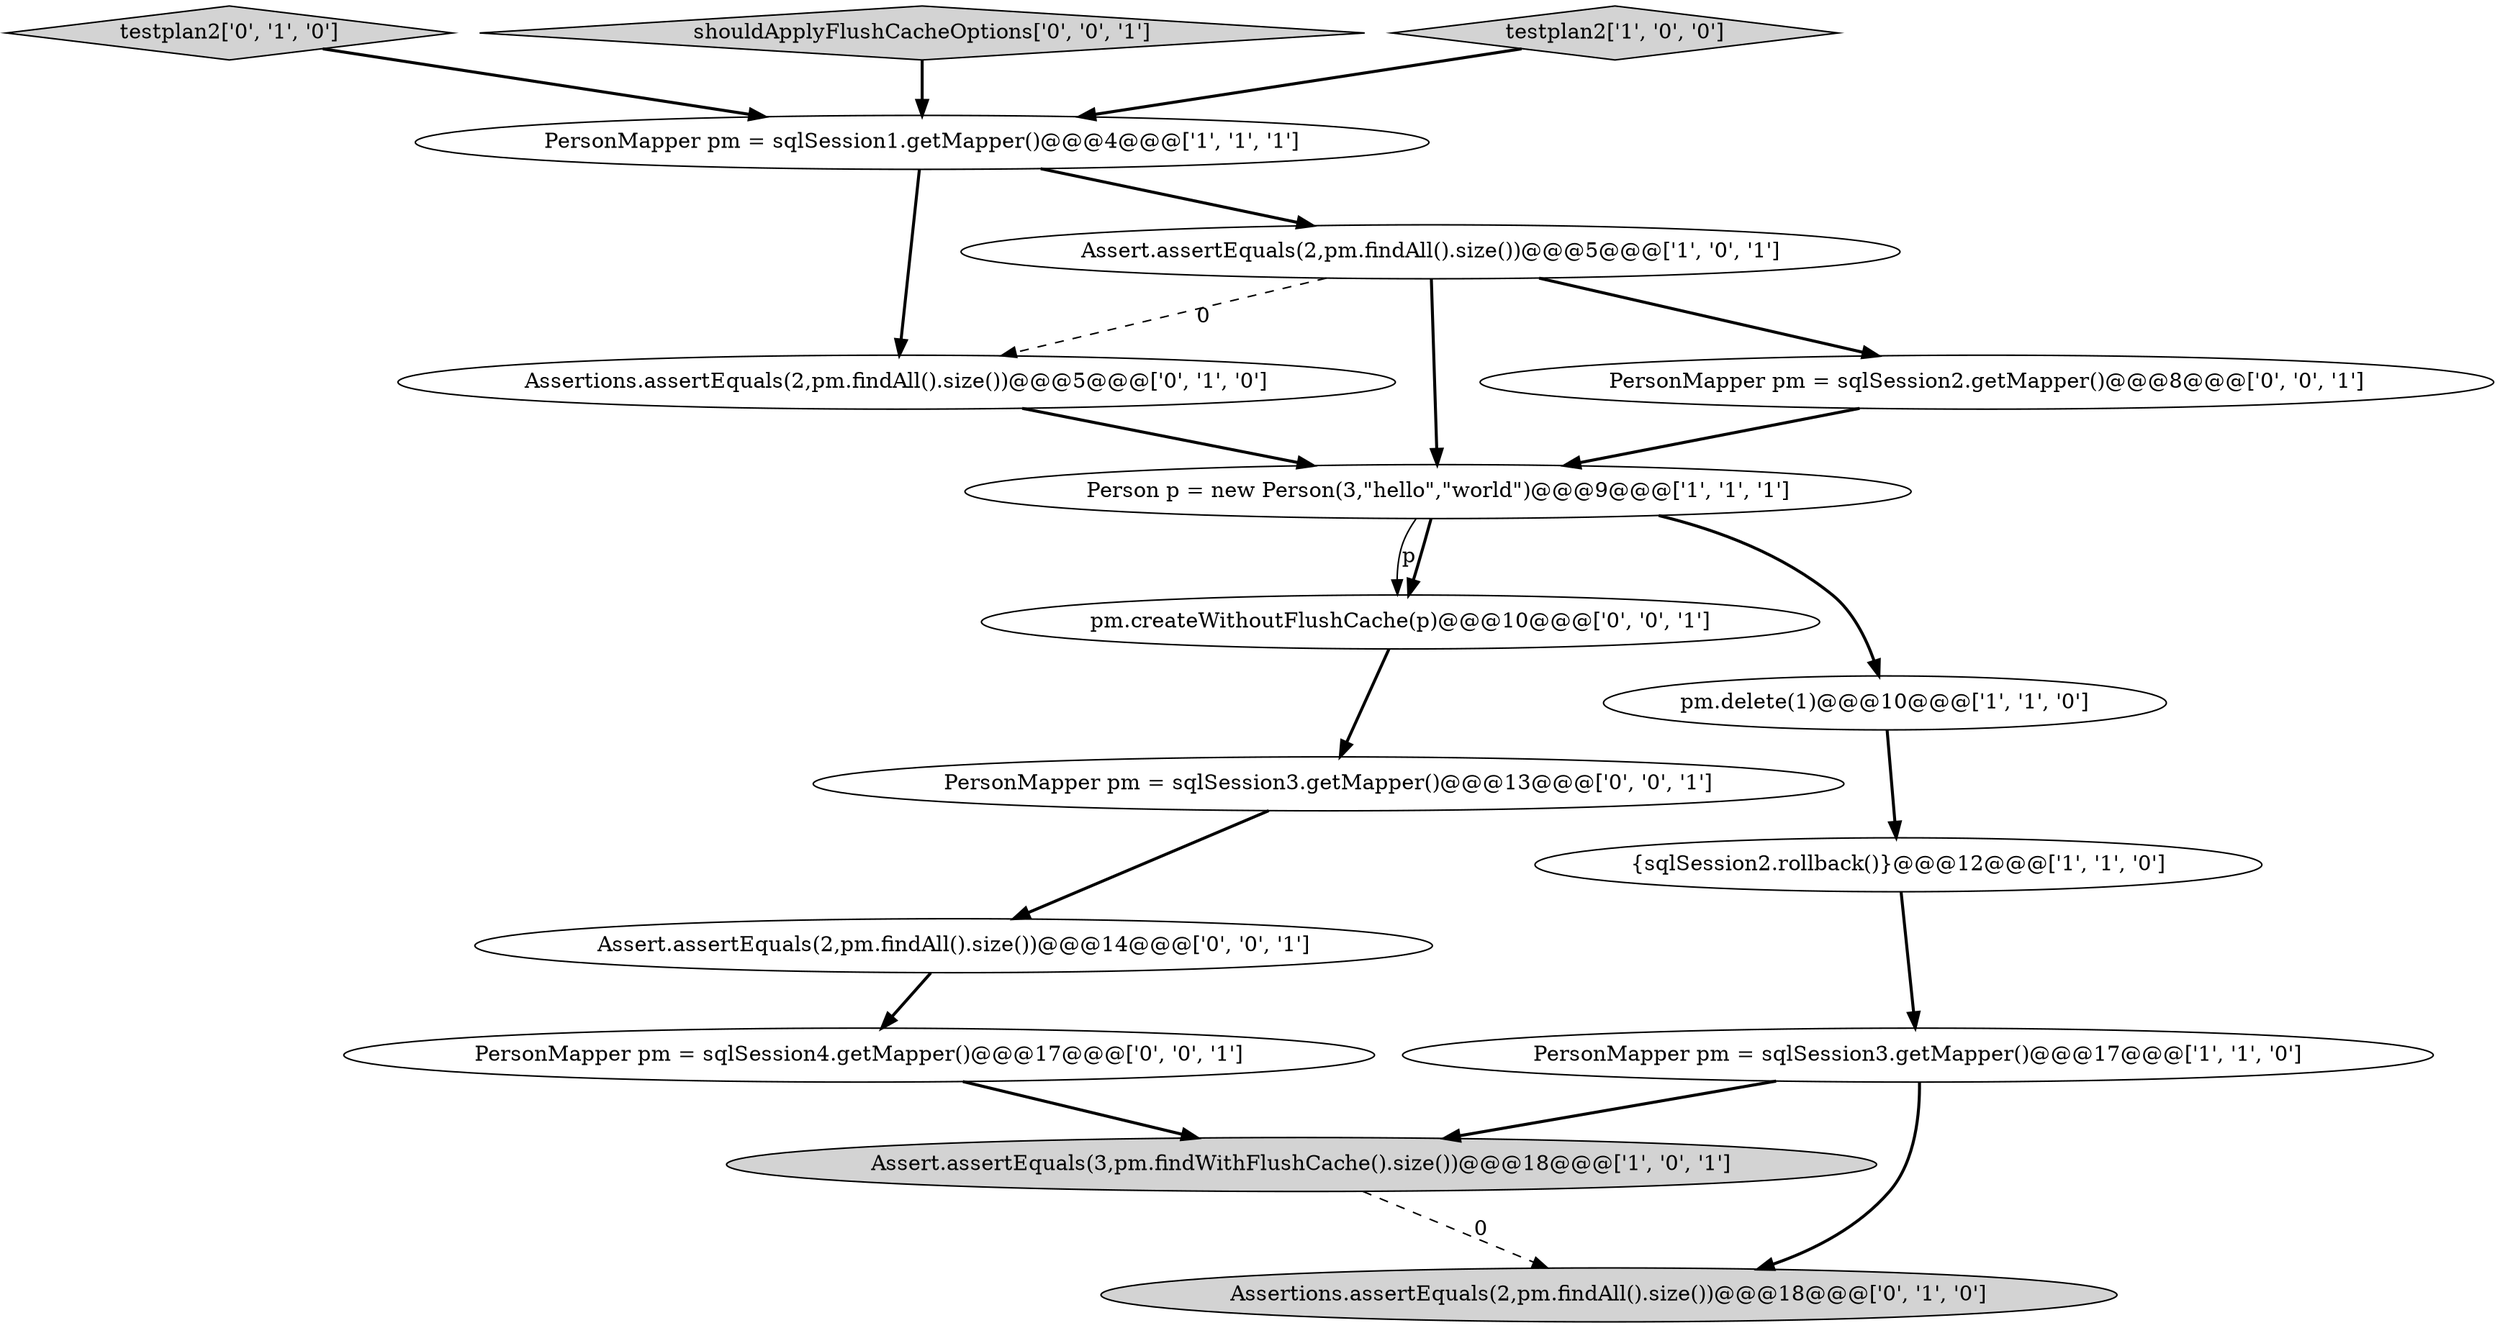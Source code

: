 digraph {
0 [style = filled, label = "Person p = new Person(3,\"hello\",\"world\")@@@9@@@['1', '1', '1']", fillcolor = white, shape = ellipse image = "AAA0AAABBB1BBB"];
5 [style = filled, label = "PersonMapper pm = sqlSession1.getMapper()@@@4@@@['1', '1', '1']", fillcolor = white, shape = ellipse image = "AAA0AAABBB1BBB"];
3 [style = filled, label = "Assert.assertEquals(3,pm.findWithFlushCache().size())@@@18@@@['1', '0', '1']", fillcolor = lightgray, shape = ellipse image = "AAA0AAABBB1BBB"];
8 [style = filled, label = "testplan2['0', '1', '0']", fillcolor = lightgray, shape = diamond image = "AAA0AAABBB2BBB"];
15 [style = filled, label = "Assert.assertEquals(2,pm.findAll().size())@@@14@@@['0', '0', '1']", fillcolor = white, shape = ellipse image = "AAA0AAABBB3BBB"];
10 [style = filled, label = "Assertions.assertEquals(2,pm.findAll().size())@@@5@@@['0', '1', '0']", fillcolor = white, shape = ellipse image = "AAA1AAABBB2BBB"];
2 [style = filled, label = "{sqlSession2.rollback()}@@@12@@@['1', '1', '0']", fillcolor = white, shape = ellipse image = "AAA0AAABBB1BBB"];
6 [style = filled, label = "pm.delete(1)@@@10@@@['1', '1', '0']", fillcolor = white, shape = ellipse image = "AAA0AAABBB1BBB"];
12 [style = filled, label = "shouldApplyFlushCacheOptions['0', '0', '1']", fillcolor = lightgray, shape = diamond image = "AAA0AAABBB3BBB"];
14 [style = filled, label = "PersonMapper pm = sqlSession3.getMapper()@@@13@@@['0', '0', '1']", fillcolor = white, shape = ellipse image = "AAA0AAABBB3BBB"];
1 [style = filled, label = "Assert.assertEquals(2,pm.findAll().size())@@@5@@@['1', '0', '1']", fillcolor = white, shape = ellipse image = "AAA0AAABBB1BBB"];
16 [style = filled, label = "PersonMapper pm = sqlSession4.getMapper()@@@17@@@['0', '0', '1']", fillcolor = white, shape = ellipse image = "AAA0AAABBB3BBB"];
13 [style = filled, label = "PersonMapper pm = sqlSession2.getMapper()@@@8@@@['0', '0', '1']", fillcolor = white, shape = ellipse image = "AAA0AAABBB3BBB"];
9 [style = filled, label = "Assertions.assertEquals(2,pm.findAll().size())@@@18@@@['0', '1', '0']", fillcolor = lightgray, shape = ellipse image = "AAA1AAABBB2BBB"];
11 [style = filled, label = "pm.createWithoutFlushCache(p)@@@10@@@['0', '0', '1']", fillcolor = white, shape = ellipse image = "AAA0AAABBB3BBB"];
4 [style = filled, label = "testplan2['1', '0', '0']", fillcolor = lightgray, shape = diamond image = "AAA0AAABBB1BBB"];
7 [style = filled, label = "PersonMapper pm = sqlSession3.getMapper()@@@17@@@['1', '1', '0']", fillcolor = white, shape = ellipse image = "AAA0AAABBB1BBB"];
0->6 [style = bold, label=""];
8->5 [style = bold, label=""];
0->11 [style = solid, label="p"];
2->7 [style = bold, label=""];
13->0 [style = bold, label=""];
1->0 [style = bold, label=""];
7->9 [style = bold, label=""];
5->1 [style = bold, label=""];
4->5 [style = bold, label=""];
5->10 [style = bold, label=""];
0->11 [style = bold, label=""];
11->14 [style = bold, label=""];
6->2 [style = bold, label=""];
7->3 [style = bold, label=""];
12->5 [style = bold, label=""];
16->3 [style = bold, label=""];
1->10 [style = dashed, label="0"];
15->16 [style = bold, label=""];
14->15 [style = bold, label=""];
3->9 [style = dashed, label="0"];
10->0 [style = bold, label=""];
1->13 [style = bold, label=""];
}
